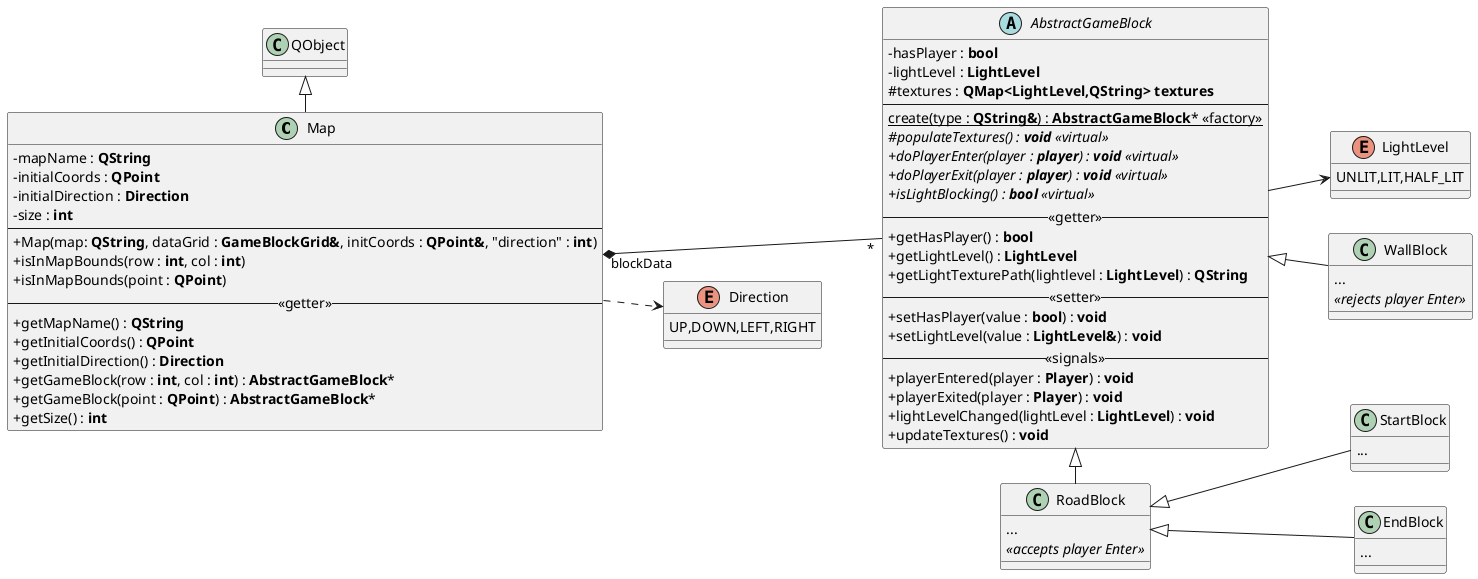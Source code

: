 # Map

@startuml
left to right direction
skinparam ClassAttributeIconSize 0

class Map{
-mapName : **QString**
-initialCoords : **QPoint**
-initialDirection : **Direction**
-size : **int**
----
+Map(map: **QString**, dataGrid : **GameBlockGrid&**, initCoords : **QPoint&**, "direction" : **int**)
+isInMapBounds(row : **int**, col : **int**)
+isInMapBounds(point : **QPoint**)
-- <<getter>> --
+getMapName() : **QString**
+getInitialCoords() : **QPoint**
+getInitialDirection() : **Direction**
+getGameBlock(row : **int**, col : **int**) : **AbstractGameBlock***
+getGameBlock(point : **QPoint**) : **AbstractGameBlock***
+getSize() : **int**
}

enum Direction{
UP,DOWN,LEFT,RIGHT
}

abstract class AbstractGameBlock{
-hasPlayer : **bool**
-lightLevel : **LightLevel**
#textures : **QMap<LightLevel,QString> textures**
----
{static} create(type : **QString&**) : **AbstractGameBlock*** <<factory>>
{abstract}#populateTextures() : **void** <<virtual>>
{abstract}+doPlayerEnter(player : **player**) : **void** <<virtual>>
{abstract}+doPlayerExit(player : **player**) : **void** <<virtual>>
{abstract}+isLightBlocking() : **bool** <<virtual>>
-- <<getter>> --
+getHasPlayer() : **bool**
+getLightLevel() : **LightLevel**
+getLightTexturePath(lightlevel : **LightLevel**) : **QString**
-- <<setter>> --
+setHasPlayer(value : **bool**) : **void**
+setLightLevel(value : **LightLevel&**) : **void**
-- <<signals>> --
+playerEntered(player : **Player**) : **void**
+playerExited(player : **Player**) : **void**
+lightLevelChanged(lightLevel : **LightLevel**) : **void**
+updateTextures() : **void**
}

enum LightLevel{
UNLIT,LIT,HALF_LIT 
}

class WallBlock{
...
//<<rejects player Enter>>//
}

class RoadBlock{
...
//<<accepts player Enter>>//
}

class StartBlock{
...
}

class EndBlock{
...
}

QObject <|-right- Map
Map "blockData" *--- "*" AbstractGameBlock
Map ..> Direction
AbstractGameBlock <|-- WallBlock
AbstractGameBlock <|-right- RoadBlock
RoadBlock <|-- StartBlock
RoadBlock <|-- EndBlock
AbstractGameBlock --> LightLevel

@enduml